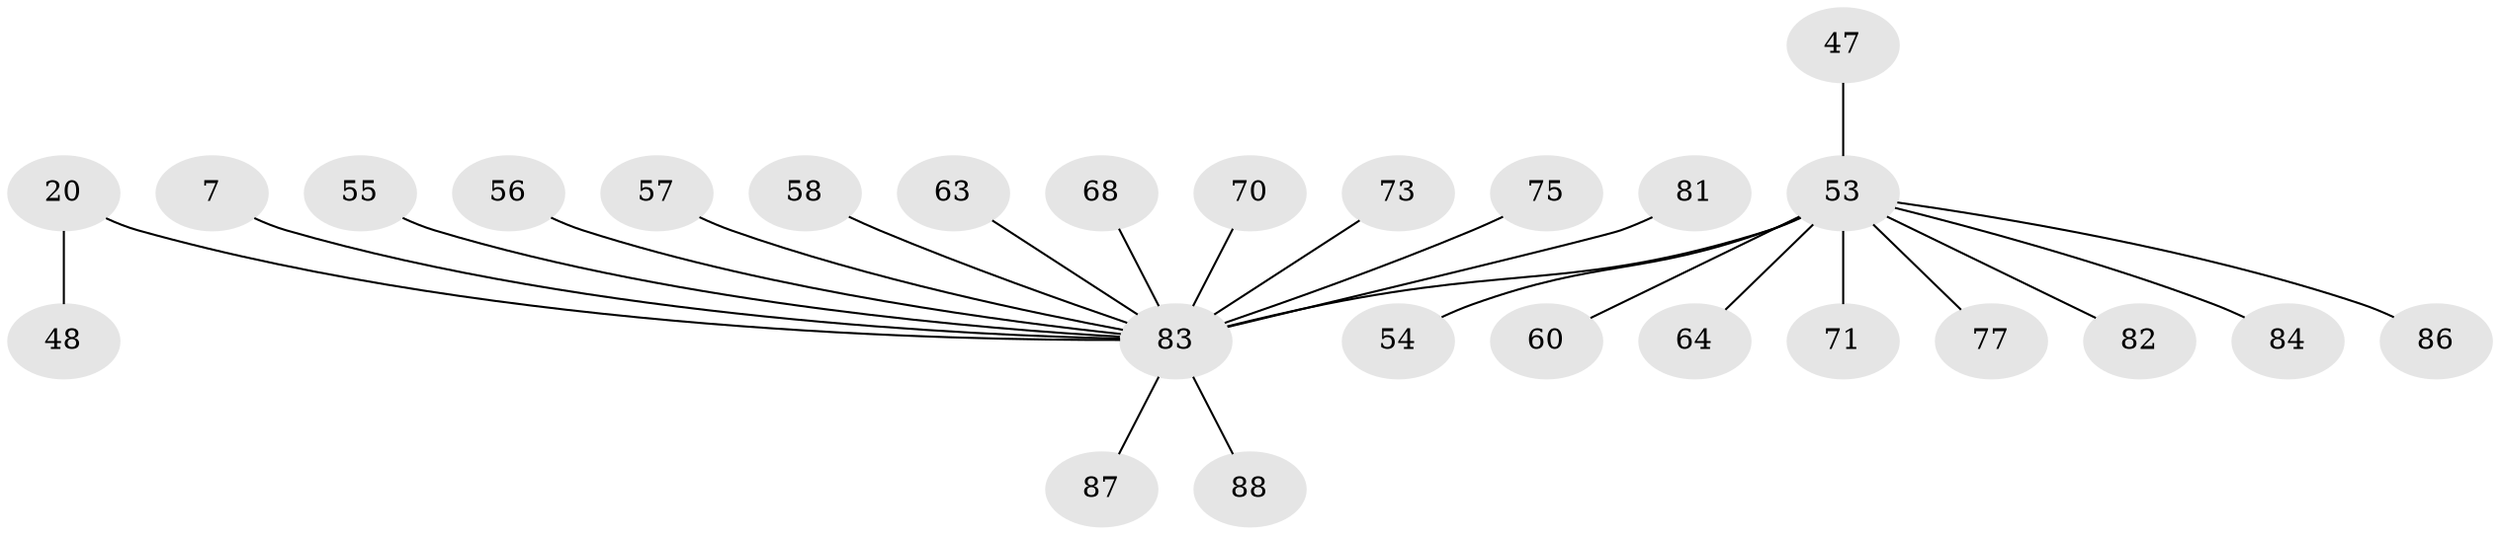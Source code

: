 // original degree distribution, {10: 0.011363636363636364, 9: 0.03409090909090909, 4: 0.06818181818181818, 7: 0.022727272727272728, 5: 0.03409090909090909, 13: 0.011363636363636364, 3: 0.011363636363636364, 15: 0.011363636363636364, 11: 0.011363636363636364, 12: 0.011363636363636364, 6: 0.022727272727272728, 1: 0.6136363636363636, 2: 0.13636363636363635}
// Generated by graph-tools (version 1.1) at 2025/57/03/04/25 21:57:42]
// undirected, 26 vertices, 25 edges
graph export_dot {
graph [start="1"]
  node [color=gray90,style=filled];
  7 [super="+5"];
  20 [super="+18"];
  47 [super="+12"];
  48;
  53 [super="+52+51+22+25+32+34+35+36+39+41+50"];
  54;
  55;
  56;
  57;
  58;
  60;
  63;
  64;
  68;
  70 [super="+15+28+29+31+42"];
  71 [super="+65"];
  73;
  75;
  77;
  81;
  82;
  83 [super="+69+80+19+33+45+61+79+78"];
  84;
  86 [super="+62"];
  87;
  88 [super="+85"];
  7 -- 83 [weight=7];
  20 -- 48;
  20 -- 83 [weight=6];
  47 -- 53 [weight=4];
  53 -- 64;
  53 -- 77;
  53 -- 84;
  53 -- 54 [weight=2];
  53 -- 71;
  53 -- 83 [weight=12];
  53 -- 82;
  53 -- 86;
  53 -- 60;
  55 -- 83;
  56 -- 83;
  57 -- 83;
  58 -- 83;
  63 -- 83;
  68 -- 83;
  70 -- 83 [weight=4];
  73 -- 83;
  75 -- 83;
  81 -- 83;
  83 -- 88;
  83 -- 87;
}
